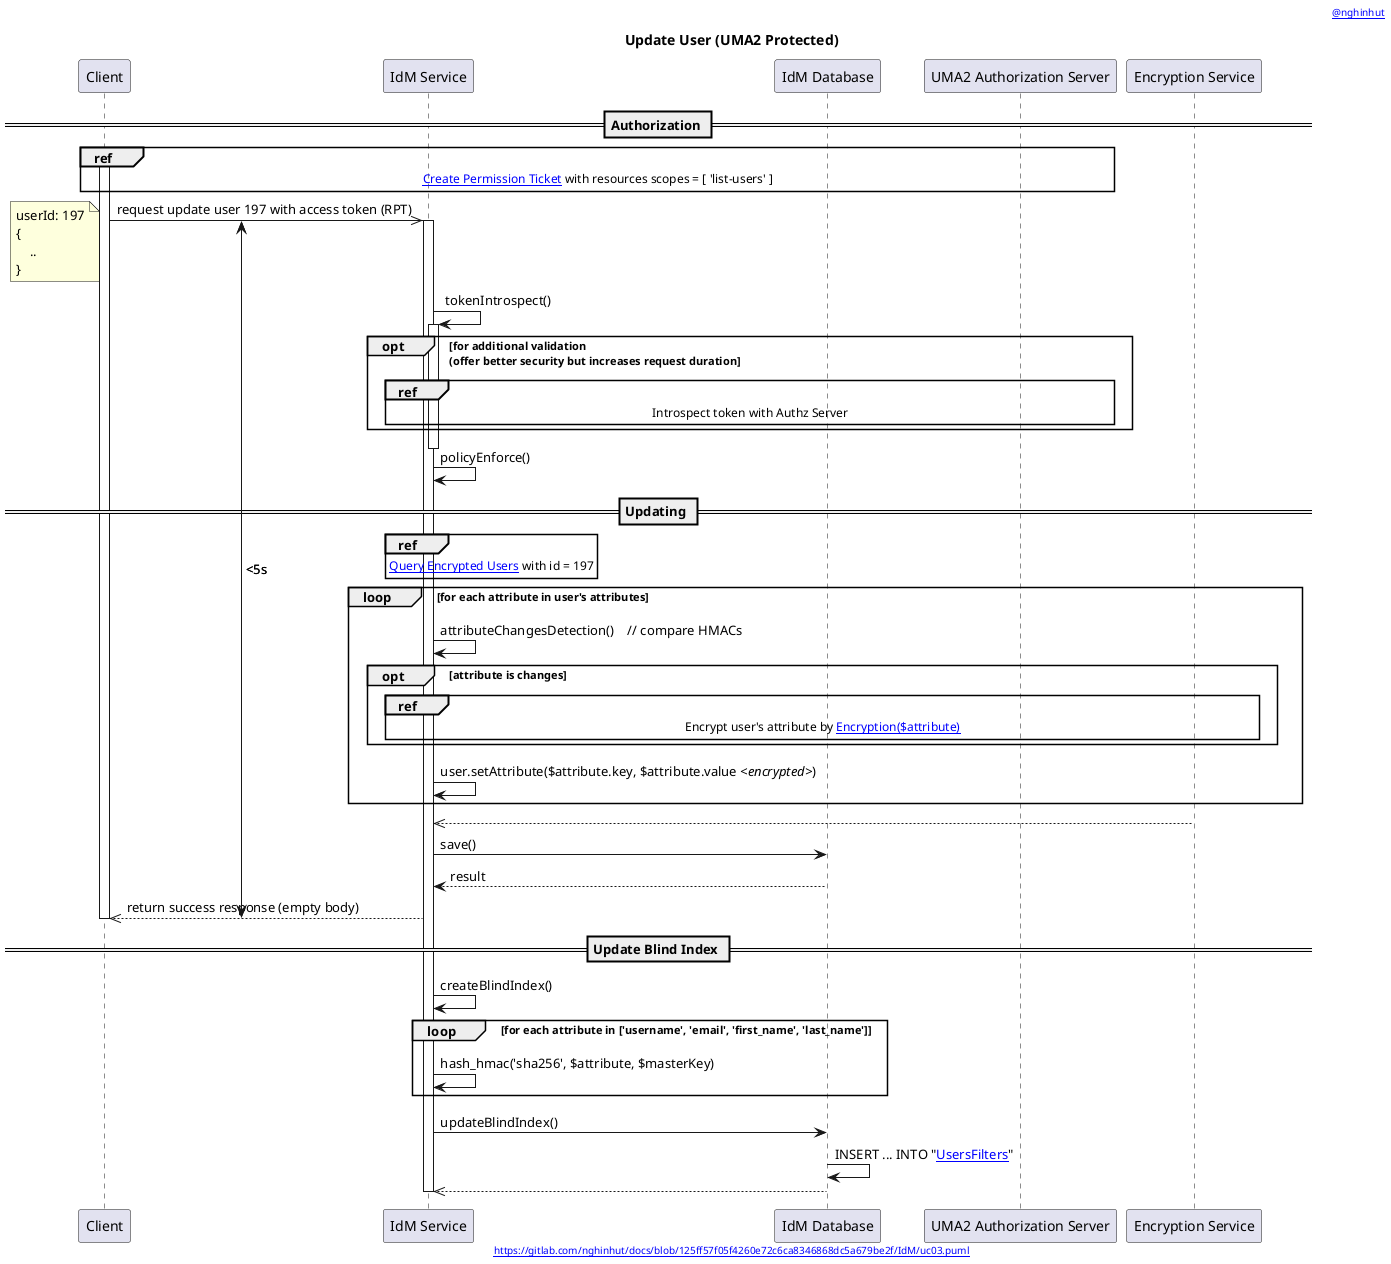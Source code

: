 @startuml
'-----START auto generated metadata please keep comment here to allow auto update-----
'-----DON'T EDIT THIS SECTION, INSTEAD RE-RUN prebuild.sh TO UPDATE-----
header [[https://www.nghinhut.dev?from=http%5C%3A%5C%2F%5C%2Fwww%5C.plantuml%5C.com%5C%2Fplantuml%5C%2Fproxy%3Ffmt%3Dsvg%5C%26src%3Dhttps%5C%3A%5C%2F%5C%2Fgitlab%5C.com%5C%2Fnghinhut%5C%2Fdocs%5C%2Fraw%5C%2F125ff57f05f4260e72c6ca8346868dc5a679be2f%5C%2FIdM%5C%2Fuc03%5C.puml%0A @nghinhut]]
footer [[http://www.plantuml.com/plantuml/proxy?fmt=svg&src=https://gitlab.com/nghinhut/docs/raw/125ff57f05f4260e72c6ca8346868dc5a679be2f/IdM/uc03.puml https://gitlab.com/nghinhut/docs/blob/125ff57f05f4260e72c6ca8346868dc5a679be2f/IdM/uc03.puml]]
'-----END auto generated metadata please keep comment here to allow auto update-----
title Update User (UMA2 Protected)
!pragma teoz true

!$REPO_URL = "https://gitlab.com/nghinhut/docs/raw/master/IdM"
!$PLANTUML_PROXY_URL = "http://www.plantuml.com/plantuml/proxy"
!$BASE_URL = $PLANTUML_PROXY_URL + "?fmt=svg&src=" + $REPO_URL

participant "Client" as client
participant "IdM Service" as idm
participant "IdM Database" as db
participant "UMA2 Authorization Server" as as
participant "Encryption Service" as es

== Authorization ==
activate client
ref over client, idm, as
    [[$BASE_URL/create-permission-ticket.function.puml{} Create Permission Ticket]] with resources scopes = [ 'list-users' ]
end

{start_d1} client ->> idm : request update user 197 with access token (RPT)
note left
    userId: 197
    {
        ..
    }
end note

activate idm
idm -> idm : tokenIntrospect()
activate idm
    opt for additional validation\n(offer better security but increases request duration
        ref over idm, as
            Introspect token with Authz Server
        end
    end
deactivate idm


idm -> idm : policyEnforce()


== Updating ==
ref over idm
    [[$BASE_URL/query-encrypted-users.function.puml Query Encrypted Users]] with id = 197
end

loop for each attribute in user's attributes
    idm -> idm : attributeChangesDetection()    // compare HMACs
    opt attribute is changes
        ref over idm, es
            Encrypt user's attribute by [[$BASE_URL/encryption.function.puml Encryption($attribute)]]
        end
    end

    idm -> idm : user.setAttribute($attribute.key, $attribute.value //<encrypted>//)
end



idm <<-- es
deactivate es

idm -> db : save()
idm <-- db : result

{end_d1} client <<-- idm : return success response (empty body)
deactivate client

== Update Blind Index ==
idm -> idm : createBlindIndex()
    loop for each attribute in ['username', 'email', 'first_name', 'last_name']
        idm -> idm : hash_hmac('sha256', $attribute, $masterKey)
    end
    idm -> db : updateBlindIndex()
        db -> db : INSERT ... INTO "[[$BASE_URL/class.puml UsersFilters]]"
    idm <<-- db
deactivate idm

'Duration Constrains
{start_d1} <-> {end_d1} : <5s

@enduml